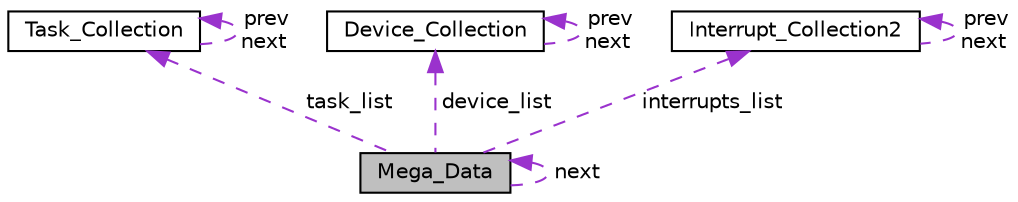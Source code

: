 digraph "Mega_Data"
{
  edge [fontname="Helvetica",fontsize="10",labelfontname="Helvetica",labelfontsize="10"];
  node [fontname="Helvetica",fontsize="10",shape=record];
  Node1 [label="Mega_Data",height=0.2,width=0.4,color="black", fillcolor="grey75", style="filled", fontcolor="black"];
  Node2 -> Node1 [dir="back",color="darkorchid3",fontsize="10",style="dashed",label=" task_list" ,fontname="Helvetica"];
  Node2 [label="Task_Collection",height=0.2,width=0.4,color="black", fillcolor="white", style="filled",URL="$struct_task___collection.html"];
  Node2 -> Node2 [dir="back",color="darkorchid3",fontsize="10",style="dashed",label=" prev\nnext" ,fontname="Helvetica"];
  Node1 -> Node1 [dir="back",color="darkorchid3",fontsize="10",style="dashed",label=" next" ,fontname="Helvetica"];
  Node3 -> Node1 [dir="back",color="darkorchid3",fontsize="10",style="dashed",label=" device_list" ,fontname="Helvetica"];
  Node3 [label="Device_Collection",height=0.2,width=0.4,color="black", fillcolor="white", style="filled",URL="$struct_device___collection.html"];
  Node3 -> Node3 [dir="back",color="darkorchid3",fontsize="10",style="dashed",label=" prev\nnext" ,fontname="Helvetica"];
  Node4 -> Node1 [dir="back",color="darkorchid3",fontsize="10",style="dashed",label=" interrupts_list" ,fontname="Helvetica"];
  Node4 [label="Interrupt_Collection2",height=0.2,width=0.4,color="black", fillcolor="white", style="filled",URL="$struct_interrupt___collection2.html"];
  Node4 -> Node4 [dir="back",color="darkorchid3",fontsize="10",style="dashed",label=" prev\nnext" ,fontname="Helvetica"];
}
